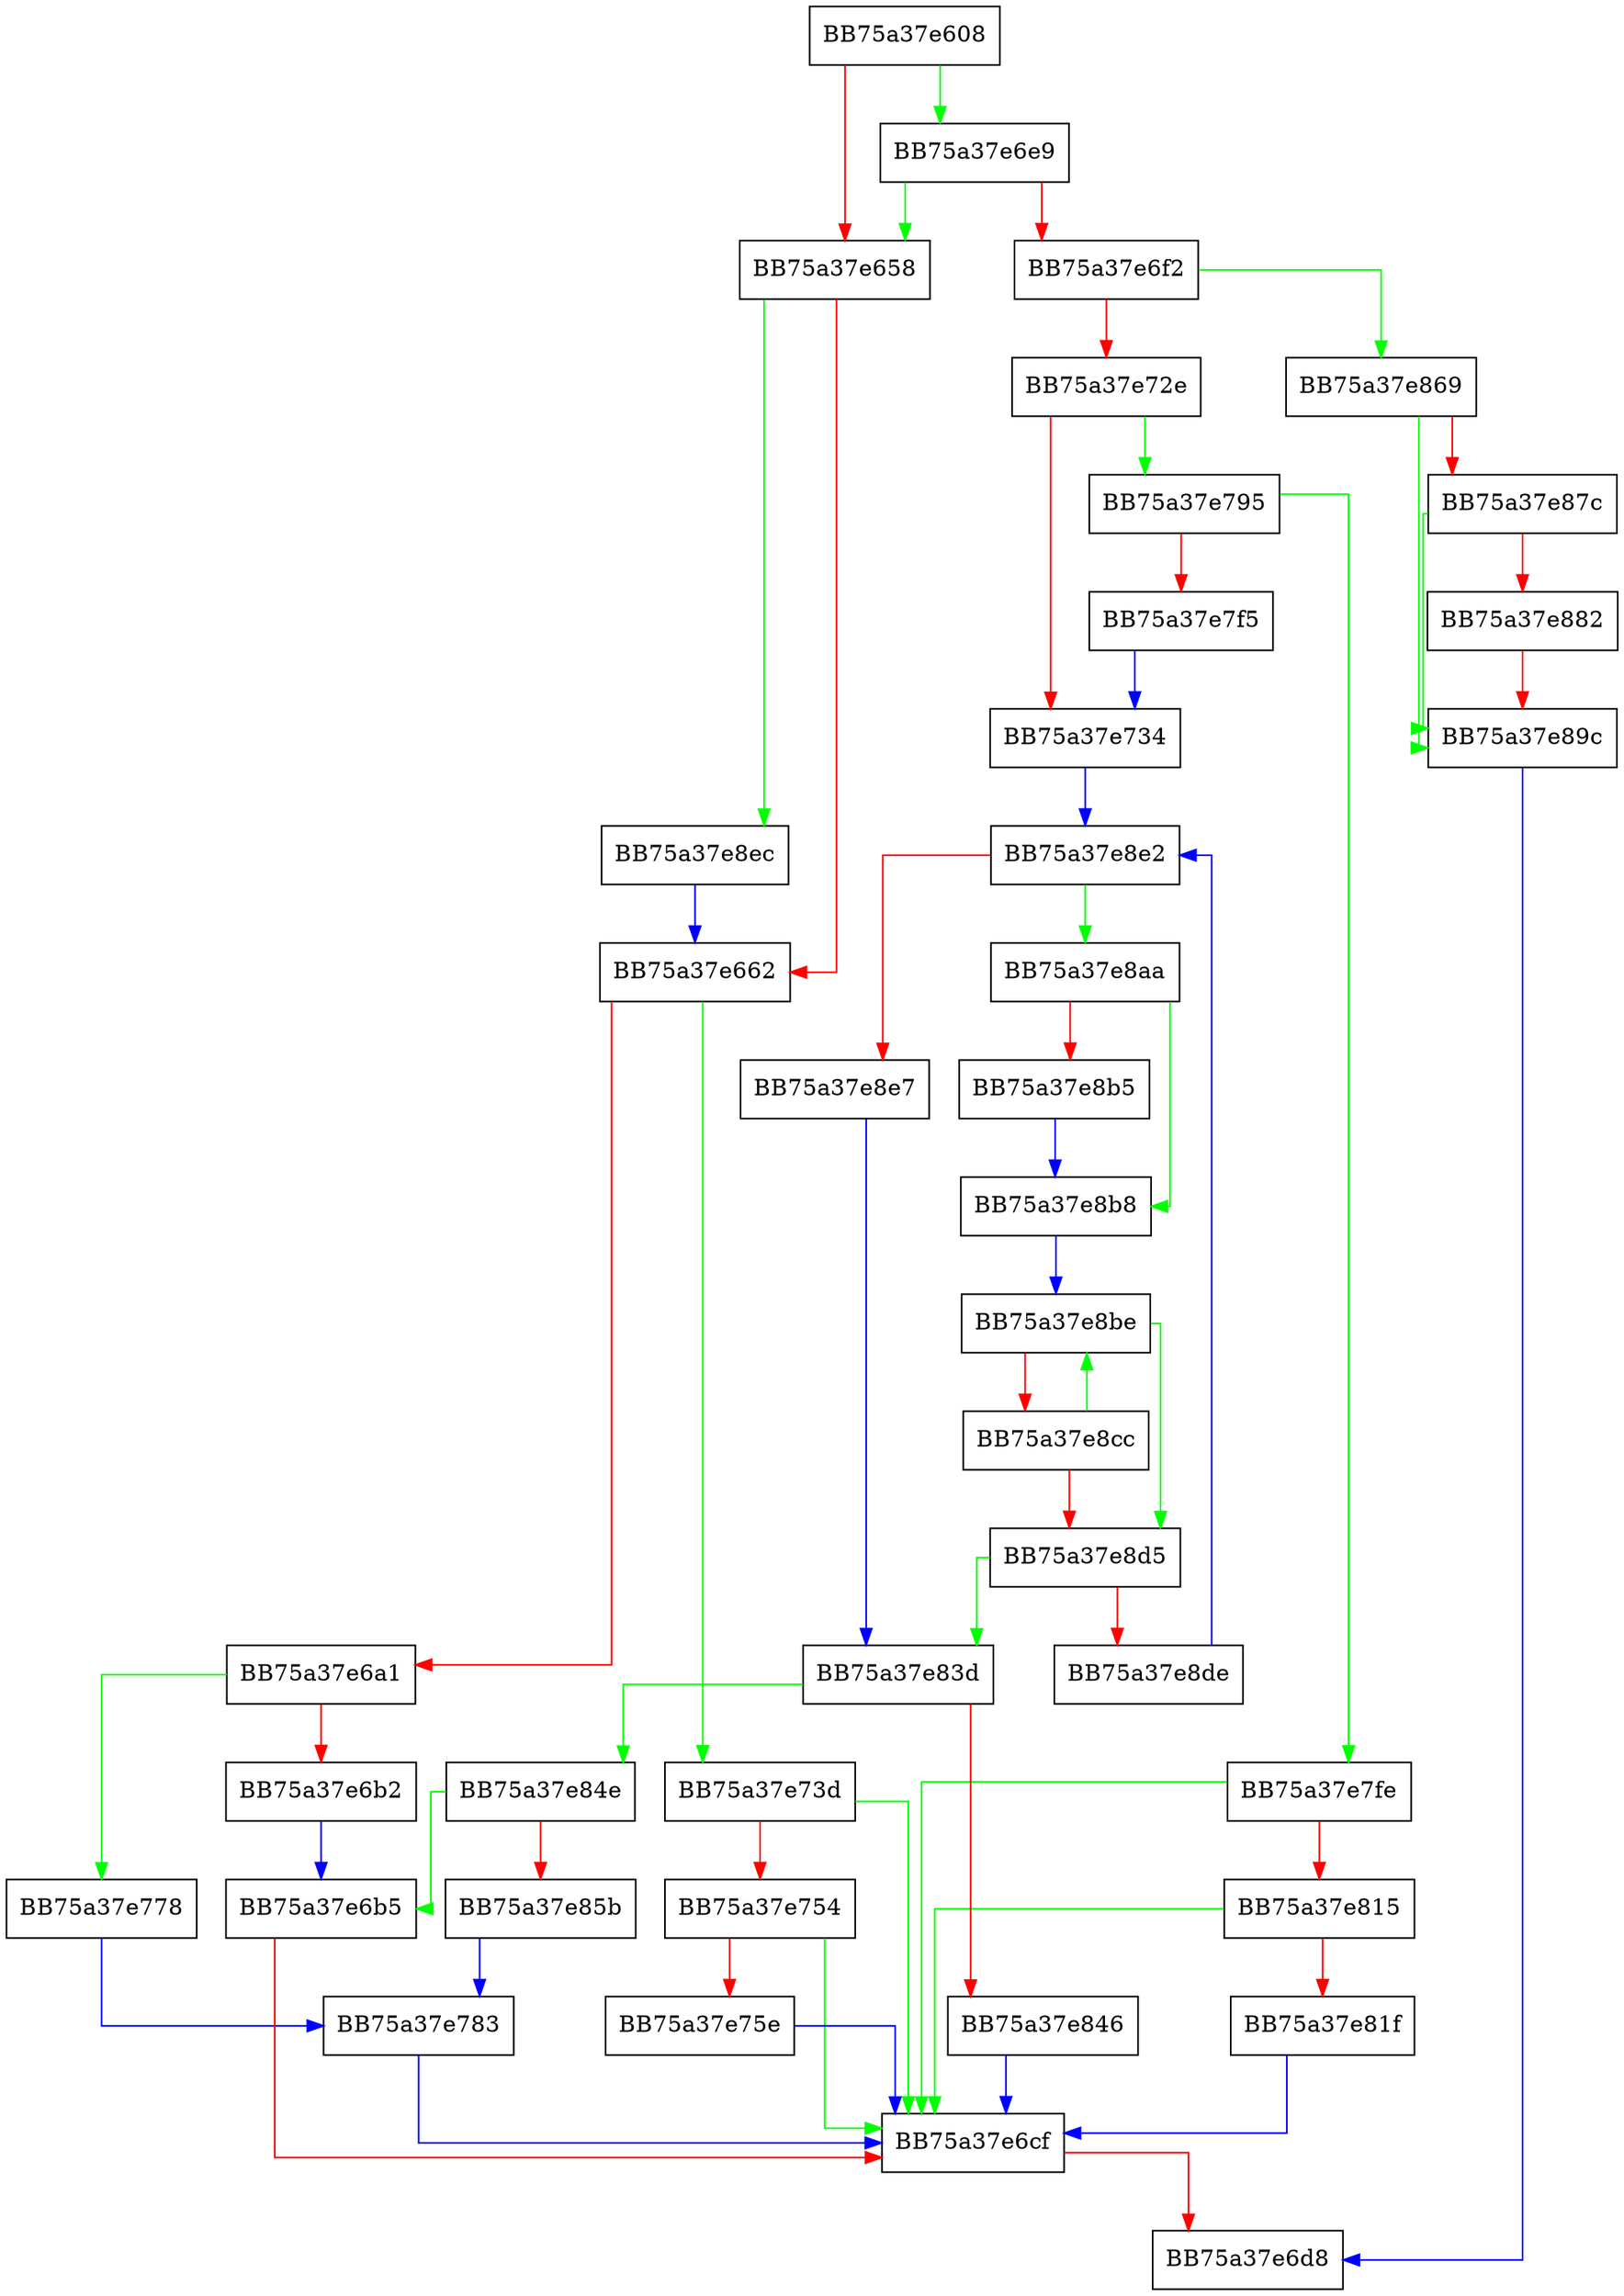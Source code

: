 digraph AddRelatedFile {
  node [shape="box"];
  graph [splines=ortho];
  BB75a37e608 -> BB75a37e6e9 [color="green"];
  BB75a37e608 -> BB75a37e658 [color="red"];
  BB75a37e658 -> BB75a37e8ec [color="green"];
  BB75a37e658 -> BB75a37e662 [color="red"];
  BB75a37e662 -> BB75a37e73d [color="green"];
  BB75a37e662 -> BB75a37e6a1 [color="red"];
  BB75a37e6a1 -> BB75a37e778 [color="green"];
  BB75a37e6a1 -> BB75a37e6b2 [color="red"];
  BB75a37e6b2 -> BB75a37e6b5 [color="blue"];
  BB75a37e6b5 -> BB75a37e6cf [color="red"];
  BB75a37e6cf -> BB75a37e6d8 [color="red"];
  BB75a37e6e9 -> BB75a37e658 [color="green"];
  BB75a37e6e9 -> BB75a37e6f2 [color="red"];
  BB75a37e6f2 -> BB75a37e869 [color="green"];
  BB75a37e6f2 -> BB75a37e72e [color="red"];
  BB75a37e72e -> BB75a37e795 [color="green"];
  BB75a37e72e -> BB75a37e734 [color="red"];
  BB75a37e734 -> BB75a37e8e2 [color="blue"];
  BB75a37e73d -> BB75a37e6cf [color="green"];
  BB75a37e73d -> BB75a37e754 [color="red"];
  BB75a37e754 -> BB75a37e6cf [color="green"];
  BB75a37e754 -> BB75a37e75e [color="red"];
  BB75a37e75e -> BB75a37e6cf [color="blue"];
  BB75a37e778 -> BB75a37e783 [color="blue"];
  BB75a37e783 -> BB75a37e6cf [color="blue"];
  BB75a37e795 -> BB75a37e7fe [color="green"];
  BB75a37e795 -> BB75a37e7f5 [color="red"];
  BB75a37e7f5 -> BB75a37e734 [color="blue"];
  BB75a37e7fe -> BB75a37e6cf [color="green"];
  BB75a37e7fe -> BB75a37e815 [color="red"];
  BB75a37e815 -> BB75a37e6cf [color="green"];
  BB75a37e815 -> BB75a37e81f [color="red"];
  BB75a37e81f -> BB75a37e6cf [color="blue"];
  BB75a37e83d -> BB75a37e84e [color="green"];
  BB75a37e83d -> BB75a37e846 [color="red"];
  BB75a37e846 -> BB75a37e6cf [color="blue"];
  BB75a37e84e -> BB75a37e6b5 [color="green"];
  BB75a37e84e -> BB75a37e85b [color="red"];
  BB75a37e85b -> BB75a37e783 [color="blue"];
  BB75a37e869 -> BB75a37e89c [color="green"];
  BB75a37e869 -> BB75a37e87c [color="red"];
  BB75a37e87c -> BB75a37e89c [color="green"];
  BB75a37e87c -> BB75a37e882 [color="red"];
  BB75a37e882 -> BB75a37e89c [color="red"];
  BB75a37e89c -> BB75a37e6d8 [color="blue"];
  BB75a37e8aa -> BB75a37e8b8 [color="green"];
  BB75a37e8aa -> BB75a37e8b5 [color="red"];
  BB75a37e8b5 -> BB75a37e8b8 [color="blue"];
  BB75a37e8b8 -> BB75a37e8be [color="blue"];
  BB75a37e8be -> BB75a37e8d5 [color="green"];
  BB75a37e8be -> BB75a37e8cc [color="red"];
  BB75a37e8cc -> BB75a37e8be [color="green"];
  BB75a37e8cc -> BB75a37e8d5 [color="red"];
  BB75a37e8d5 -> BB75a37e83d [color="green"];
  BB75a37e8d5 -> BB75a37e8de [color="red"];
  BB75a37e8de -> BB75a37e8e2 [color="blue"];
  BB75a37e8e2 -> BB75a37e8aa [color="green"];
  BB75a37e8e2 -> BB75a37e8e7 [color="red"];
  BB75a37e8e7 -> BB75a37e83d [color="blue"];
  BB75a37e8ec -> BB75a37e662 [color="blue"];
}